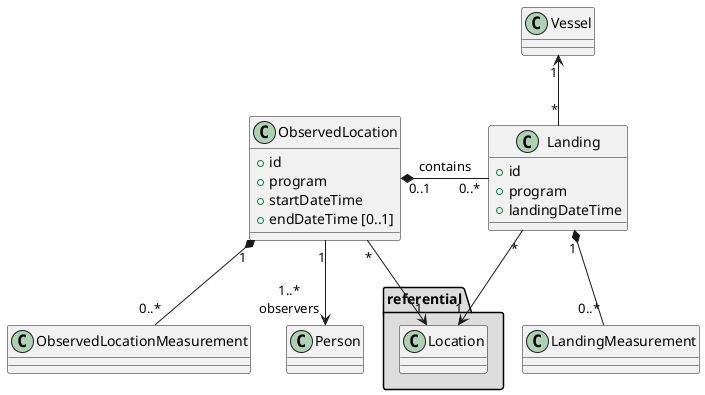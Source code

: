 @startuml class
class ObservedLocation {
    +id
    +program
    +startDateTime
    +endDateTime [0..1]
}

class Landing {
  +id
  +program
  +landingDateTime
}

ObservedLocation "0..1" *-right- "0..*" Landing : contains
ObservedLocation "1" --> "1..*\nobservers" Person
ObservedLocation "1" *-- "0..*" ObservedLocationMeasurement

Landing "*" -up-> "1" Vessel
Landing "1" *-- "0..*" LandingMeasurement

package "referential" #DDDDDD {
    Landing "*" --> "1" Location
    ObservedLocation "*" --> "1" Location
}

@enduml
